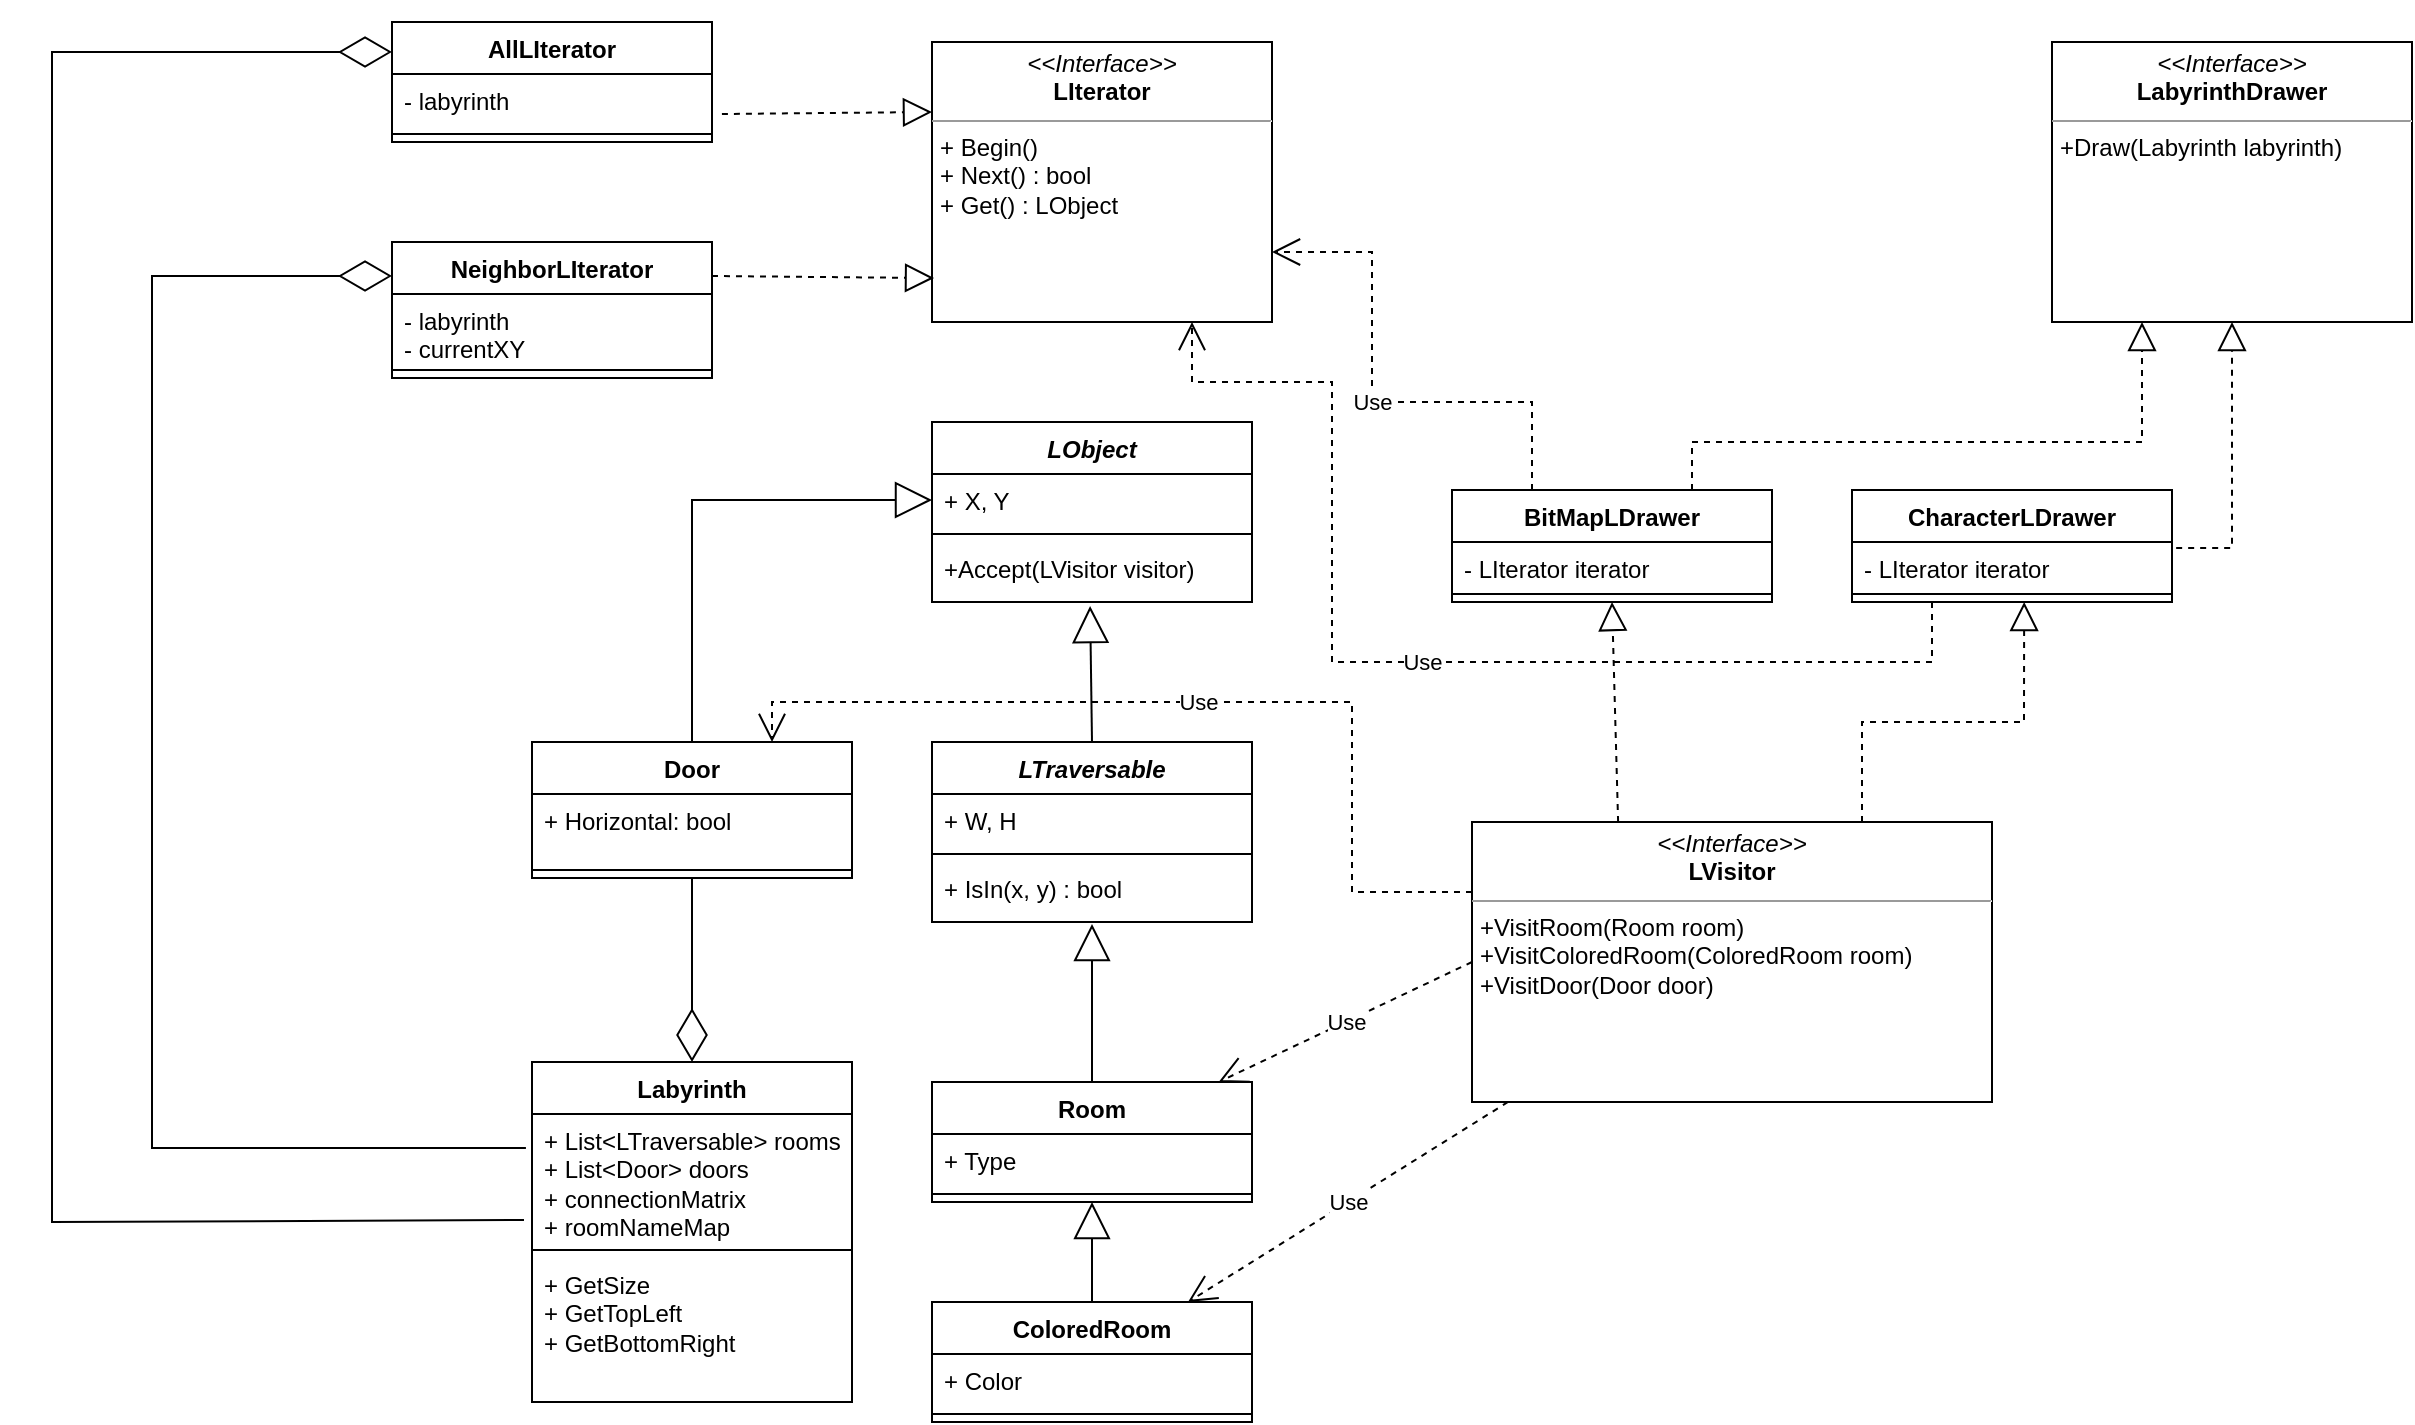 <mxfile version="21.7.5" type="device">
  <diagram name="1 oldal" id="stacnD9i24DPyRR-doqv">
    <mxGraphModel dx="2901" dy="790" grid="1" gridSize="10" guides="1" tooltips="1" connect="1" arrows="1" fold="1" page="1" pageScale="1" pageWidth="827" pageHeight="1169" math="0" shadow="0">
      <root>
        <mxCell id="0" />
        <mxCell id="1" parent="0" />
        <mxCell id="a_T9DH_fcQy3RvN6pvx2-9" value="&lt;i&gt;LObject&lt;/i&gt;" style="swimlane;fontStyle=1;align=center;verticalAlign=top;childLayout=stackLayout;horizontal=1;startSize=26;horizontalStack=0;resizeParent=1;resizeParentMax=0;resizeLast=0;collapsible=1;marginBottom=0;whiteSpace=wrap;html=1;" vertex="1" parent="1">
          <mxGeometry x="190" y="210" width="160" height="90" as="geometry" />
        </mxCell>
        <mxCell id="a_T9DH_fcQy3RvN6pvx2-10" value="+ X, Y" style="text;strokeColor=none;fillColor=none;align=left;verticalAlign=top;spacingLeft=4;spacingRight=4;overflow=hidden;rotatable=0;points=[[0,0.5],[1,0.5]];portConstraint=eastwest;whiteSpace=wrap;html=1;" vertex="1" parent="a_T9DH_fcQy3RvN6pvx2-9">
          <mxGeometry y="26" width="160" height="26" as="geometry" />
        </mxCell>
        <mxCell id="a_T9DH_fcQy3RvN6pvx2-11" value="" style="line;strokeWidth=1;fillColor=none;align=left;verticalAlign=middle;spacingTop=-1;spacingLeft=3;spacingRight=3;rotatable=0;labelPosition=right;points=[];portConstraint=eastwest;strokeColor=inherit;" vertex="1" parent="a_T9DH_fcQy3RvN6pvx2-9">
          <mxGeometry y="52" width="160" height="8" as="geometry" />
        </mxCell>
        <mxCell id="a_T9DH_fcQy3RvN6pvx2-12" value="+Accept(LVisitor visitor)" style="text;strokeColor=none;fillColor=none;align=left;verticalAlign=top;spacingLeft=4;spacingRight=4;overflow=hidden;rotatable=0;points=[[0,0.5],[1,0.5]];portConstraint=eastwest;whiteSpace=wrap;html=1;" vertex="1" parent="a_T9DH_fcQy3RvN6pvx2-9">
          <mxGeometry y="60" width="160" height="30" as="geometry" />
        </mxCell>
        <mxCell id="a_T9DH_fcQy3RvN6pvx2-14" value="&lt;i&gt;LTraversable&lt;/i&gt;" style="swimlane;fontStyle=1;align=center;verticalAlign=top;childLayout=stackLayout;horizontal=1;startSize=26;horizontalStack=0;resizeParent=1;resizeParentMax=0;resizeLast=0;collapsible=1;marginBottom=0;whiteSpace=wrap;html=1;" vertex="1" parent="1">
          <mxGeometry x="190" y="370" width="160" height="90" as="geometry" />
        </mxCell>
        <mxCell id="a_T9DH_fcQy3RvN6pvx2-15" value="+ W, H" style="text;strokeColor=none;fillColor=none;align=left;verticalAlign=top;spacingLeft=4;spacingRight=4;overflow=hidden;rotatable=0;points=[[0,0.5],[1,0.5]];portConstraint=eastwest;whiteSpace=wrap;html=1;" vertex="1" parent="a_T9DH_fcQy3RvN6pvx2-14">
          <mxGeometry y="26" width="160" height="26" as="geometry" />
        </mxCell>
        <mxCell id="a_T9DH_fcQy3RvN6pvx2-16" value="" style="line;strokeWidth=1;fillColor=none;align=left;verticalAlign=middle;spacingTop=-1;spacingLeft=3;spacingRight=3;rotatable=0;labelPosition=right;points=[];portConstraint=eastwest;strokeColor=inherit;" vertex="1" parent="a_T9DH_fcQy3RvN6pvx2-14">
          <mxGeometry y="52" width="160" height="8" as="geometry" />
        </mxCell>
        <mxCell id="a_T9DH_fcQy3RvN6pvx2-17" value="+ IsIn(x, y) : bool" style="text;strokeColor=none;fillColor=none;align=left;verticalAlign=top;spacingLeft=4;spacingRight=4;overflow=hidden;rotatable=0;points=[[0,0.5],[1,0.5]];portConstraint=eastwest;whiteSpace=wrap;html=1;" vertex="1" parent="a_T9DH_fcQy3RvN6pvx2-14">
          <mxGeometry y="60" width="160" height="30" as="geometry" />
        </mxCell>
        <mxCell id="a_T9DH_fcQy3RvN6pvx2-18" value="Door" style="swimlane;fontStyle=1;align=center;verticalAlign=top;childLayout=stackLayout;horizontal=1;startSize=26;horizontalStack=0;resizeParent=1;resizeParentMax=0;resizeLast=0;collapsible=1;marginBottom=0;whiteSpace=wrap;html=1;" vertex="1" parent="1">
          <mxGeometry x="-10" y="370" width="160" height="68" as="geometry" />
        </mxCell>
        <mxCell id="a_T9DH_fcQy3RvN6pvx2-19" value="+ Horizontal: bool&lt;br&gt;" style="text;strokeColor=none;fillColor=none;align=left;verticalAlign=top;spacingLeft=4;spacingRight=4;overflow=hidden;rotatable=0;points=[[0,0.5],[1,0.5]];portConstraint=eastwest;whiteSpace=wrap;html=1;" vertex="1" parent="a_T9DH_fcQy3RvN6pvx2-18">
          <mxGeometry y="26" width="160" height="34" as="geometry" />
        </mxCell>
        <mxCell id="a_T9DH_fcQy3RvN6pvx2-20" value="" style="line;strokeWidth=1;fillColor=none;align=left;verticalAlign=middle;spacingTop=-1;spacingLeft=3;spacingRight=3;rotatable=0;labelPosition=right;points=[];portConstraint=eastwest;strokeColor=inherit;" vertex="1" parent="a_T9DH_fcQy3RvN6pvx2-18">
          <mxGeometry y="60" width="160" height="8" as="geometry" />
        </mxCell>
        <mxCell id="a_T9DH_fcQy3RvN6pvx2-22" value="Room" style="swimlane;fontStyle=1;align=center;verticalAlign=top;childLayout=stackLayout;horizontal=1;startSize=26;horizontalStack=0;resizeParent=1;resizeParentMax=0;resizeLast=0;collapsible=1;marginBottom=0;whiteSpace=wrap;html=1;" vertex="1" parent="1">
          <mxGeometry x="190" y="540" width="160" height="60" as="geometry" />
        </mxCell>
        <mxCell id="a_T9DH_fcQy3RvN6pvx2-23" value="+ Type" style="text;strokeColor=none;fillColor=none;align=left;verticalAlign=top;spacingLeft=4;spacingRight=4;overflow=hidden;rotatable=0;points=[[0,0.5],[1,0.5]];portConstraint=eastwest;whiteSpace=wrap;html=1;" vertex="1" parent="a_T9DH_fcQy3RvN6pvx2-22">
          <mxGeometry y="26" width="160" height="26" as="geometry" />
        </mxCell>
        <mxCell id="a_T9DH_fcQy3RvN6pvx2-24" value="" style="line;strokeWidth=1;fillColor=none;align=left;verticalAlign=middle;spacingTop=-1;spacingLeft=3;spacingRight=3;rotatable=0;labelPosition=right;points=[];portConstraint=eastwest;strokeColor=inherit;" vertex="1" parent="a_T9DH_fcQy3RvN6pvx2-22">
          <mxGeometry y="52" width="160" height="8" as="geometry" />
        </mxCell>
        <mxCell id="a_T9DH_fcQy3RvN6pvx2-28" value="" style="endArrow=block;endSize=16;endFill=0;html=1;rounded=0;exitX=0.5;exitY=0;exitDx=0;exitDy=0;entryX=0.494;entryY=1.067;entryDx=0;entryDy=0;entryPerimeter=0;" edge="1" parent="1" source="a_T9DH_fcQy3RvN6pvx2-14" target="a_T9DH_fcQy3RvN6pvx2-12">
          <mxGeometry width="160" relative="1" as="geometry">
            <mxPoint x="480" y="480" as="sourcePoint" />
            <mxPoint x="650" y="480" as="targetPoint" />
          </mxGeometry>
        </mxCell>
        <mxCell id="a_T9DH_fcQy3RvN6pvx2-29" value="" style="endArrow=block;endSize=16;endFill=0;html=1;rounded=0;exitX=0.5;exitY=0;exitDx=0;exitDy=0;entryX=0.5;entryY=1.033;entryDx=0;entryDy=0;entryPerimeter=0;" edge="1" parent="1" source="a_T9DH_fcQy3RvN6pvx2-22" target="a_T9DH_fcQy3RvN6pvx2-17">
          <mxGeometry width="160" relative="1" as="geometry">
            <mxPoint x="490" y="490" as="sourcePoint" />
            <mxPoint x="660" y="490" as="targetPoint" />
          </mxGeometry>
        </mxCell>
        <mxCell id="a_T9DH_fcQy3RvN6pvx2-30" value="" style="endArrow=block;endSize=16;endFill=0;html=1;rounded=0;exitX=0.5;exitY=0;exitDx=0;exitDy=0;entryX=0;entryY=0.5;entryDx=0;entryDy=0;" edge="1" parent="1" source="a_T9DH_fcQy3RvN6pvx2-18" target="a_T9DH_fcQy3RvN6pvx2-10">
          <mxGeometry width="160" relative="1" as="geometry">
            <mxPoint x="500" y="500" as="sourcePoint" />
            <mxPoint x="670" y="500" as="targetPoint" />
            <Array as="points">
              <mxPoint x="70" y="249" />
            </Array>
          </mxGeometry>
        </mxCell>
        <mxCell id="a_T9DH_fcQy3RvN6pvx2-33" value="Labyrinth" style="swimlane;fontStyle=1;align=center;verticalAlign=top;childLayout=stackLayout;horizontal=1;startSize=26;horizontalStack=0;resizeParent=1;resizeParentMax=0;resizeLast=0;collapsible=1;marginBottom=0;whiteSpace=wrap;html=1;" vertex="1" parent="1">
          <mxGeometry x="-10" y="530" width="160" height="170" as="geometry" />
        </mxCell>
        <mxCell id="a_T9DH_fcQy3RvN6pvx2-34" value="+ List&amp;lt;LTraversable&amp;gt; rooms&lt;br&gt;+ List&amp;lt;Door&amp;gt; doors&lt;br&gt;+ connectionMatrix&lt;br&gt;+ roomNameMap" style="text;strokeColor=none;fillColor=none;align=left;verticalAlign=top;spacingLeft=4;spacingRight=4;overflow=hidden;rotatable=0;points=[[0,0.5],[1,0.5]];portConstraint=eastwest;whiteSpace=wrap;html=1;" vertex="1" parent="a_T9DH_fcQy3RvN6pvx2-33">
          <mxGeometry y="26" width="160" height="64" as="geometry" />
        </mxCell>
        <mxCell id="a_T9DH_fcQy3RvN6pvx2-35" value="" style="line;strokeWidth=1;fillColor=none;align=left;verticalAlign=middle;spacingTop=-1;spacingLeft=3;spacingRight=3;rotatable=0;labelPosition=right;points=[];portConstraint=eastwest;strokeColor=inherit;" vertex="1" parent="a_T9DH_fcQy3RvN6pvx2-33">
          <mxGeometry y="90" width="160" height="8" as="geometry" />
        </mxCell>
        <mxCell id="a_T9DH_fcQy3RvN6pvx2-36" value="+ GetSize&lt;br&gt;+ GetTopLeft&lt;br&gt;+ GetBottomRight" style="text;strokeColor=none;fillColor=none;align=left;verticalAlign=top;spacingLeft=4;spacingRight=4;overflow=hidden;rotatable=0;points=[[0,0.5],[1,0.5]];portConstraint=eastwest;whiteSpace=wrap;html=1;" vertex="1" parent="a_T9DH_fcQy3RvN6pvx2-33">
          <mxGeometry y="98" width="160" height="72" as="geometry" />
        </mxCell>
        <mxCell id="a_T9DH_fcQy3RvN6pvx2-39" value="" style="endArrow=diamondThin;endFill=0;endSize=24;html=1;rounded=0;entryX=0.5;entryY=0;entryDx=0;entryDy=0;exitX=0.5;exitY=1;exitDx=0;exitDy=0;" edge="1" parent="1" source="a_T9DH_fcQy3RvN6pvx2-18" target="a_T9DH_fcQy3RvN6pvx2-33">
          <mxGeometry width="160" relative="1" as="geometry">
            <mxPoint x="320" y="710" as="sourcePoint" />
            <mxPoint x="500" y="680" as="targetPoint" />
          </mxGeometry>
        </mxCell>
        <mxCell id="a_T9DH_fcQy3RvN6pvx2-40" value="&lt;p style=&quot;margin:0px;margin-top:4px;text-align:center;&quot;&gt;&lt;i&gt;&amp;lt;&amp;lt;Interface&amp;gt;&amp;gt;&lt;/i&gt;&lt;br&gt;&lt;b&gt;LVisitor&lt;/b&gt;&lt;/p&gt;&lt;hr size=&quot;1&quot;&gt;&lt;p style=&quot;margin:0px;margin-left:4px;&quot;&gt;&lt;span style=&quot;background-color: initial;&quot;&gt;+VisitRoom(Room room)&lt;/span&gt;&lt;/p&gt;&lt;p style=&quot;margin:0px;margin-left:4px;&quot;&gt;&lt;span style=&quot;background-color: initial;&quot;&gt;+VisitColoredRoom(ColoredRoom room)&lt;/span&gt;&lt;/p&gt;&lt;p style=&quot;margin:0px;margin-left:4px;&quot;&gt;&lt;span style=&quot;background-color: initial;&quot;&gt;+VisitDoor(Door door)&lt;/span&gt;&lt;/p&gt;" style="verticalAlign=top;align=left;overflow=fill;fontSize=12;fontFamily=Helvetica;html=1;whiteSpace=wrap;" vertex="1" parent="1">
          <mxGeometry x="460" y="410" width="260" height="140" as="geometry" />
        </mxCell>
        <mxCell id="a_T9DH_fcQy3RvN6pvx2-42" value="" style="endArrow=block;endSize=16;endFill=0;html=1;rounded=0;exitX=0.5;exitY=0;exitDx=0;exitDy=0;entryX=0.5;entryY=1;entryDx=0;entryDy=0;" edge="1" parent="1" source="a_T9DH_fcQy3RvN6pvx2-50" target="a_T9DH_fcQy3RvN6pvx2-22">
          <mxGeometry width="160" relative="1" as="geometry">
            <mxPoint x="510" y="510" as="sourcePoint" />
            <mxPoint x="680" y="510" as="targetPoint" />
          </mxGeometry>
        </mxCell>
        <mxCell id="a_T9DH_fcQy3RvN6pvx2-44" value="" style="endArrow=diamondThin;endFill=0;endSize=24;html=1;rounded=0;entryX=0;entryY=0.25;entryDx=0;entryDy=0;exitX=-0.025;exitY=0.828;exitDx=0;exitDy=0;exitPerimeter=0;" edge="1" parent="1" source="a_T9DH_fcQy3RvN6pvx2-34" target="a_T9DH_fcQy3RvN6pvx2-83">
          <mxGeometry width="160" relative="1" as="geometry">
            <mxPoint x="570" y="615" as="sourcePoint" />
            <mxPoint x="750" y="585" as="targetPoint" />
            <Array as="points">
              <mxPoint x="-250" y="610" />
              <mxPoint x="-250" y="25" />
            </Array>
          </mxGeometry>
        </mxCell>
        <mxCell id="a_T9DH_fcQy3RvN6pvx2-50" value="ColoredRoom" style="swimlane;fontStyle=1;align=center;verticalAlign=top;childLayout=stackLayout;horizontal=1;startSize=26;horizontalStack=0;resizeParent=1;resizeParentMax=0;resizeLast=0;collapsible=1;marginBottom=0;whiteSpace=wrap;html=1;" vertex="1" parent="1">
          <mxGeometry x="190" y="650" width="160" height="60" as="geometry" />
        </mxCell>
        <mxCell id="a_T9DH_fcQy3RvN6pvx2-51" value="+ Color" style="text;strokeColor=none;fillColor=none;align=left;verticalAlign=top;spacingLeft=4;spacingRight=4;overflow=hidden;rotatable=0;points=[[0,0.5],[1,0.5]];portConstraint=eastwest;whiteSpace=wrap;html=1;" vertex="1" parent="a_T9DH_fcQy3RvN6pvx2-50">
          <mxGeometry y="26" width="160" height="26" as="geometry" />
        </mxCell>
        <mxCell id="a_T9DH_fcQy3RvN6pvx2-52" value="" style="line;strokeWidth=1;fillColor=none;align=left;verticalAlign=middle;spacingTop=-1;spacingLeft=3;spacingRight=3;rotatable=0;labelPosition=right;points=[];portConstraint=eastwest;strokeColor=inherit;" vertex="1" parent="a_T9DH_fcQy3RvN6pvx2-50">
          <mxGeometry y="52" width="160" height="8" as="geometry" />
        </mxCell>
        <mxCell id="a_T9DH_fcQy3RvN6pvx2-54" value="&lt;p style=&quot;margin:0px;margin-top:4px;text-align:center;&quot;&gt;&lt;i&gt;&amp;lt;&amp;lt;Interface&amp;gt;&amp;gt;&lt;/i&gt;&lt;br&gt;&lt;b&gt;LabyrinthDrawer&lt;/b&gt;&lt;/p&gt;&lt;hr size=&quot;1&quot;&gt;&lt;p style=&quot;margin:0px;margin-left:4px;&quot;&gt;&lt;span style=&quot;background-color: initial;&quot;&gt;+Draw(Labyrinth labyrinth)&lt;/span&gt;&lt;/p&gt;" style="verticalAlign=top;align=left;overflow=fill;fontSize=12;fontFamily=Helvetica;html=1;whiteSpace=wrap;" vertex="1" parent="1">
          <mxGeometry x="750" y="20" width="180" height="140" as="geometry" />
        </mxCell>
        <mxCell id="a_T9DH_fcQy3RvN6pvx2-55" value="&lt;p style=&quot;margin:0px;margin-top:4px;text-align:center;&quot;&gt;&lt;i&gt;&amp;lt;&amp;lt;Interface&amp;gt;&amp;gt;&lt;/i&gt;&lt;br&gt;&lt;b&gt;LIterator&lt;/b&gt;&lt;/p&gt;&lt;hr size=&quot;1&quot;&gt;&lt;p style=&quot;margin:0px;margin-left:4px;&quot;&gt;&lt;span style=&quot;background-color: initial;&quot;&gt;+ Begin()&lt;/span&gt;&lt;/p&gt;&lt;p style=&quot;margin:0px;margin-left:4px;&quot;&gt;&lt;span style=&quot;background-color: initial;&quot;&gt;+ Next() : bool&lt;/span&gt;&lt;/p&gt;&lt;p style=&quot;margin:0px;margin-left:4px;&quot;&gt;&lt;span style=&quot;background-color: initial;&quot;&gt;+ Get() : LObject&lt;/span&gt;&lt;/p&gt;" style="verticalAlign=top;align=left;overflow=fill;fontSize=12;fontFamily=Helvetica;html=1;whiteSpace=wrap;" vertex="1" parent="1">
          <mxGeometry x="190" y="20" width="170" height="140" as="geometry" />
        </mxCell>
        <mxCell id="a_T9DH_fcQy3RvN6pvx2-56" value="BitMapLDrawer" style="swimlane;fontStyle=1;align=center;verticalAlign=top;childLayout=stackLayout;horizontal=1;startSize=26;horizontalStack=0;resizeParent=1;resizeParentMax=0;resizeLast=0;collapsible=1;marginBottom=0;whiteSpace=wrap;html=1;" vertex="1" parent="1">
          <mxGeometry x="450" y="244" width="160" height="56" as="geometry" />
        </mxCell>
        <mxCell id="a_T9DH_fcQy3RvN6pvx2-57" value="- LIterator iterator" style="text;strokeColor=none;fillColor=none;align=left;verticalAlign=top;spacingLeft=4;spacingRight=4;overflow=hidden;rotatable=0;points=[[0,0.5],[1,0.5]];portConstraint=eastwest;whiteSpace=wrap;html=1;" vertex="1" parent="a_T9DH_fcQy3RvN6pvx2-56">
          <mxGeometry y="26" width="160" height="22" as="geometry" />
        </mxCell>
        <mxCell id="a_T9DH_fcQy3RvN6pvx2-58" value="" style="line;strokeWidth=1;fillColor=none;align=left;verticalAlign=middle;spacingTop=-1;spacingLeft=3;spacingRight=3;rotatable=0;labelPosition=right;points=[];portConstraint=eastwest;strokeColor=inherit;" vertex="1" parent="a_T9DH_fcQy3RvN6pvx2-56">
          <mxGeometry y="48" width="160" height="8" as="geometry" />
        </mxCell>
        <mxCell id="a_T9DH_fcQy3RvN6pvx2-60" value="CharacterLDrawer" style="swimlane;fontStyle=1;align=center;verticalAlign=top;childLayout=stackLayout;horizontal=1;startSize=26;horizontalStack=0;resizeParent=1;resizeParentMax=0;resizeLast=0;collapsible=1;marginBottom=0;whiteSpace=wrap;html=1;" vertex="1" parent="1">
          <mxGeometry x="650" y="244" width="160" height="56" as="geometry" />
        </mxCell>
        <mxCell id="a_T9DH_fcQy3RvN6pvx2-61" value="- LIterator iterator" style="text;strokeColor=none;fillColor=none;align=left;verticalAlign=top;spacingLeft=4;spacingRight=4;overflow=hidden;rotatable=0;points=[[0,0.5],[1,0.5]];portConstraint=eastwest;whiteSpace=wrap;html=1;" vertex="1" parent="a_T9DH_fcQy3RvN6pvx2-60">
          <mxGeometry y="26" width="160" height="22" as="geometry" />
        </mxCell>
        <mxCell id="a_T9DH_fcQy3RvN6pvx2-62" value="" style="line;strokeWidth=1;fillColor=none;align=left;verticalAlign=middle;spacingTop=-1;spacingLeft=3;spacingRight=3;rotatable=0;labelPosition=right;points=[];portConstraint=eastwest;strokeColor=inherit;" vertex="1" parent="a_T9DH_fcQy3RvN6pvx2-60">
          <mxGeometry y="48" width="160" height="8" as="geometry" />
        </mxCell>
        <mxCell id="a_T9DH_fcQy3RvN6pvx2-65" value="" style="endArrow=block;dashed=1;endFill=0;endSize=12;html=1;rounded=0;exitX=0.75;exitY=0;exitDx=0;exitDy=0;entryX=0.25;entryY=1;entryDx=0;entryDy=0;" edge="1" parent="1" source="a_T9DH_fcQy3RvN6pvx2-56" target="a_T9DH_fcQy3RvN6pvx2-54">
          <mxGeometry width="160" relative="1" as="geometry">
            <mxPoint x="920" y="620" as="sourcePoint" />
            <mxPoint x="1080" y="620" as="targetPoint" />
            <Array as="points">
              <mxPoint x="570" y="220" />
              <mxPoint x="795" y="220" />
            </Array>
          </mxGeometry>
        </mxCell>
        <mxCell id="a_T9DH_fcQy3RvN6pvx2-67" value="" style="endArrow=block;dashed=1;endFill=0;endSize=12;html=1;rounded=0;entryX=0.5;entryY=1;entryDx=0;entryDy=0;exitX=0.281;exitY=0;exitDx=0;exitDy=0;exitPerimeter=0;" edge="1" parent="1" source="a_T9DH_fcQy3RvN6pvx2-40" target="a_T9DH_fcQy3RvN6pvx2-56">
          <mxGeometry width="160" relative="1" as="geometry">
            <mxPoint x="590" y="350" as="sourcePoint" />
            <mxPoint x="1100" y="640" as="targetPoint" />
          </mxGeometry>
        </mxCell>
        <mxCell id="a_T9DH_fcQy3RvN6pvx2-68" value="" style="endArrow=block;dashed=1;endFill=0;endSize=12;html=1;rounded=0;exitX=0.75;exitY=0;exitDx=0;exitDy=0;entryX=0.538;entryY=1;entryDx=0;entryDy=0;entryPerimeter=0;" edge="1" parent="1" source="a_T9DH_fcQy3RvN6pvx2-40" target="a_T9DH_fcQy3RvN6pvx2-62">
          <mxGeometry width="160" relative="1" as="geometry">
            <mxPoint x="950" y="650" as="sourcePoint" />
            <mxPoint x="1110" y="650" as="targetPoint" />
            <Array as="points">
              <mxPoint x="655" y="360" />
              <mxPoint x="736" y="360" />
            </Array>
          </mxGeometry>
        </mxCell>
        <mxCell id="a_T9DH_fcQy3RvN6pvx2-69" value="" style="endArrow=block;dashed=1;endFill=0;endSize=12;html=1;rounded=0;entryX=0.5;entryY=1;entryDx=0;entryDy=0;exitX=1.013;exitY=0.136;exitDx=0;exitDy=0;exitPerimeter=0;" edge="1" parent="1" source="a_T9DH_fcQy3RvN6pvx2-61" target="a_T9DH_fcQy3RvN6pvx2-54">
          <mxGeometry width="160" relative="1" as="geometry">
            <mxPoint x="960" y="660" as="sourcePoint" />
            <mxPoint x="1120" y="660" as="targetPoint" />
            <Array as="points">
              <mxPoint x="840" y="273" />
            </Array>
          </mxGeometry>
        </mxCell>
        <mxCell id="a_T9DH_fcQy3RvN6pvx2-70" value="Use" style="endArrow=open;endSize=12;dashed=1;html=1;rounded=0;exitX=0.25;exitY=0;exitDx=0;exitDy=0;entryX=1;entryY=0.75;entryDx=0;entryDy=0;" edge="1" parent="1" source="a_T9DH_fcQy3RvN6pvx2-56" target="a_T9DH_fcQy3RvN6pvx2-55">
          <mxGeometry width="160" relative="1" as="geometry">
            <mxPoint x="590" y="660" as="sourcePoint" />
            <mxPoint x="750" y="660" as="targetPoint" />
            <Array as="points">
              <mxPoint x="490" y="200" />
              <mxPoint x="410" y="200" />
              <mxPoint x="410" y="125" />
            </Array>
          </mxGeometry>
        </mxCell>
        <mxCell id="a_T9DH_fcQy3RvN6pvx2-71" value="Use" style="endArrow=open;endSize=12;dashed=1;html=1;rounded=0;exitX=0.25;exitY=1;exitDx=0;exitDy=0;" edge="1" parent="1" source="a_T9DH_fcQy3RvN6pvx2-60">
          <mxGeometry width="160" relative="1" as="geometry">
            <mxPoint x="600" y="670" as="sourcePoint" />
            <mxPoint x="320" y="160" as="targetPoint" />
            <Array as="points">
              <mxPoint x="690" y="330" />
              <mxPoint x="540" y="330" />
              <mxPoint x="390" y="330" />
              <mxPoint x="390" y="190" />
              <mxPoint x="320" y="190" />
            </Array>
          </mxGeometry>
        </mxCell>
        <mxCell id="a_T9DH_fcQy3RvN6pvx2-72" value="Use" style="endArrow=open;endSize=12;dashed=1;html=1;rounded=0;exitX=0;exitY=0.5;exitDx=0;exitDy=0;" edge="1" parent="1" source="a_T9DH_fcQy3RvN6pvx2-40" target="a_T9DH_fcQy3RvN6pvx2-22">
          <mxGeometry width="160" relative="1" as="geometry">
            <mxPoint x="610" y="680" as="sourcePoint" />
            <mxPoint x="770" y="680" as="targetPoint" />
          </mxGeometry>
        </mxCell>
        <mxCell id="a_T9DH_fcQy3RvN6pvx2-73" value="Use" style="endArrow=open;endSize=12;dashed=1;html=1;rounded=0;" edge="1" parent="1" source="a_T9DH_fcQy3RvN6pvx2-40" target="a_T9DH_fcQy3RvN6pvx2-50">
          <mxGeometry width="160" relative="1" as="geometry">
            <mxPoint x="620" y="690" as="sourcePoint" />
            <mxPoint x="780" y="690" as="targetPoint" />
          </mxGeometry>
        </mxCell>
        <mxCell id="a_T9DH_fcQy3RvN6pvx2-74" value="Use" style="endArrow=open;endSize=12;dashed=1;html=1;rounded=0;exitX=0;exitY=0.25;exitDx=0;exitDy=0;entryX=0.75;entryY=0;entryDx=0;entryDy=0;" edge="1" parent="1" source="a_T9DH_fcQy3RvN6pvx2-40" target="a_T9DH_fcQy3RvN6pvx2-18">
          <mxGeometry width="160" relative="1" as="geometry">
            <mxPoint x="630" y="700" as="sourcePoint" />
            <mxPoint x="790" y="700" as="targetPoint" />
            <Array as="points">
              <mxPoint x="400" y="445" />
              <mxPoint x="400" y="350" />
              <mxPoint x="110" y="350" />
            </Array>
          </mxGeometry>
        </mxCell>
        <mxCell id="a_T9DH_fcQy3RvN6pvx2-79" value="" style="endArrow=block;dashed=1;endFill=0;endSize=12;html=1;rounded=0;exitX=1.031;exitY=0.769;exitDx=0;exitDy=0;exitPerimeter=0;" edge="1" parent="1" source="a_T9DH_fcQy3RvN6pvx2-84">
          <mxGeometry width="160" relative="1" as="geometry">
            <mxPoint x="80" y="59" as="sourcePoint" />
            <mxPoint x="190" y="55" as="targetPoint" />
          </mxGeometry>
        </mxCell>
        <mxCell id="a_T9DH_fcQy3RvN6pvx2-80" value="" style="endArrow=block;dashed=1;endFill=0;endSize=12;html=1;rounded=0;exitX=1;exitY=0.25;exitDx=0;exitDy=0;entryX=0.006;entryY=0.843;entryDx=0;entryDy=0;entryPerimeter=0;" edge="1" parent="1" source="a_T9DH_fcQy3RvN6pvx2-91" target="a_T9DH_fcQy3RvN6pvx2-55">
          <mxGeometry width="160" relative="1" as="geometry">
            <mxPoint x="970" y="670" as="sourcePoint" />
            <mxPoint x="1130" y="670" as="targetPoint" />
          </mxGeometry>
        </mxCell>
        <mxCell id="a_T9DH_fcQy3RvN6pvx2-83" value="AllLIterator" style="swimlane;fontStyle=1;align=center;verticalAlign=top;childLayout=stackLayout;horizontal=1;startSize=26;horizontalStack=0;resizeParent=1;resizeParentMax=0;resizeLast=0;collapsible=1;marginBottom=0;whiteSpace=wrap;html=1;" vertex="1" parent="1">
          <mxGeometry x="-80" y="10" width="160" height="60" as="geometry" />
        </mxCell>
        <mxCell id="a_T9DH_fcQy3RvN6pvx2-84" value="- labyrinth" style="text;strokeColor=none;fillColor=none;align=left;verticalAlign=top;spacingLeft=4;spacingRight=4;overflow=hidden;rotatable=0;points=[[0,0.5],[1,0.5]];portConstraint=eastwest;whiteSpace=wrap;html=1;" vertex="1" parent="a_T9DH_fcQy3RvN6pvx2-83">
          <mxGeometry y="26" width="160" height="26" as="geometry" />
        </mxCell>
        <mxCell id="a_T9DH_fcQy3RvN6pvx2-85" value="" style="line;strokeWidth=1;fillColor=none;align=left;verticalAlign=middle;spacingTop=-1;spacingLeft=3;spacingRight=3;rotatable=0;labelPosition=right;points=[];portConstraint=eastwest;strokeColor=inherit;" vertex="1" parent="a_T9DH_fcQy3RvN6pvx2-83">
          <mxGeometry y="52" width="160" height="8" as="geometry" />
        </mxCell>
        <mxCell id="a_T9DH_fcQy3RvN6pvx2-91" value="NeighborLIterator" style="swimlane;fontStyle=1;align=center;verticalAlign=top;childLayout=stackLayout;horizontal=1;startSize=26;horizontalStack=0;resizeParent=1;resizeParentMax=0;resizeLast=0;collapsible=1;marginBottom=0;whiteSpace=wrap;html=1;" vertex="1" parent="1">
          <mxGeometry x="-80" y="120" width="160" height="68" as="geometry" />
        </mxCell>
        <mxCell id="a_T9DH_fcQy3RvN6pvx2-92" value="- labyrinth&lt;br&gt;- currentXY" style="text;strokeColor=none;fillColor=none;align=left;verticalAlign=top;spacingLeft=4;spacingRight=4;overflow=hidden;rotatable=0;points=[[0,0.5],[1,0.5]];portConstraint=eastwest;whiteSpace=wrap;html=1;" vertex="1" parent="a_T9DH_fcQy3RvN6pvx2-91">
          <mxGeometry y="26" width="160" height="34" as="geometry" />
        </mxCell>
        <mxCell id="a_T9DH_fcQy3RvN6pvx2-93" value="" style="line;strokeWidth=1;fillColor=none;align=left;verticalAlign=middle;spacingTop=-1;spacingLeft=3;spacingRight=3;rotatable=0;labelPosition=right;points=[];portConstraint=eastwest;strokeColor=inherit;" vertex="1" parent="a_T9DH_fcQy3RvN6pvx2-91">
          <mxGeometry y="60" width="160" height="8" as="geometry" />
        </mxCell>
        <mxCell id="a_T9DH_fcQy3RvN6pvx2-96" value="" style="endArrow=diamondThin;endFill=0;endSize=24;html=1;rounded=0;entryX=0;entryY=0.25;entryDx=0;entryDy=0;exitX=-0.019;exitY=0.266;exitDx=0;exitDy=0;exitPerimeter=0;" edge="1" parent="1" source="a_T9DH_fcQy3RvN6pvx2-34" target="a_T9DH_fcQy3RvN6pvx2-91">
          <mxGeometry width="160" relative="1" as="geometry">
            <mxPoint x="590" y="635" as="sourcePoint" />
            <mxPoint x="770" y="605" as="targetPoint" />
            <Array as="points">
              <mxPoint x="-200" y="573" />
              <mxPoint x="-200" y="137" />
            </Array>
          </mxGeometry>
        </mxCell>
      </root>
    </mxGraphModel>
  </diagram>
</mxfile>
